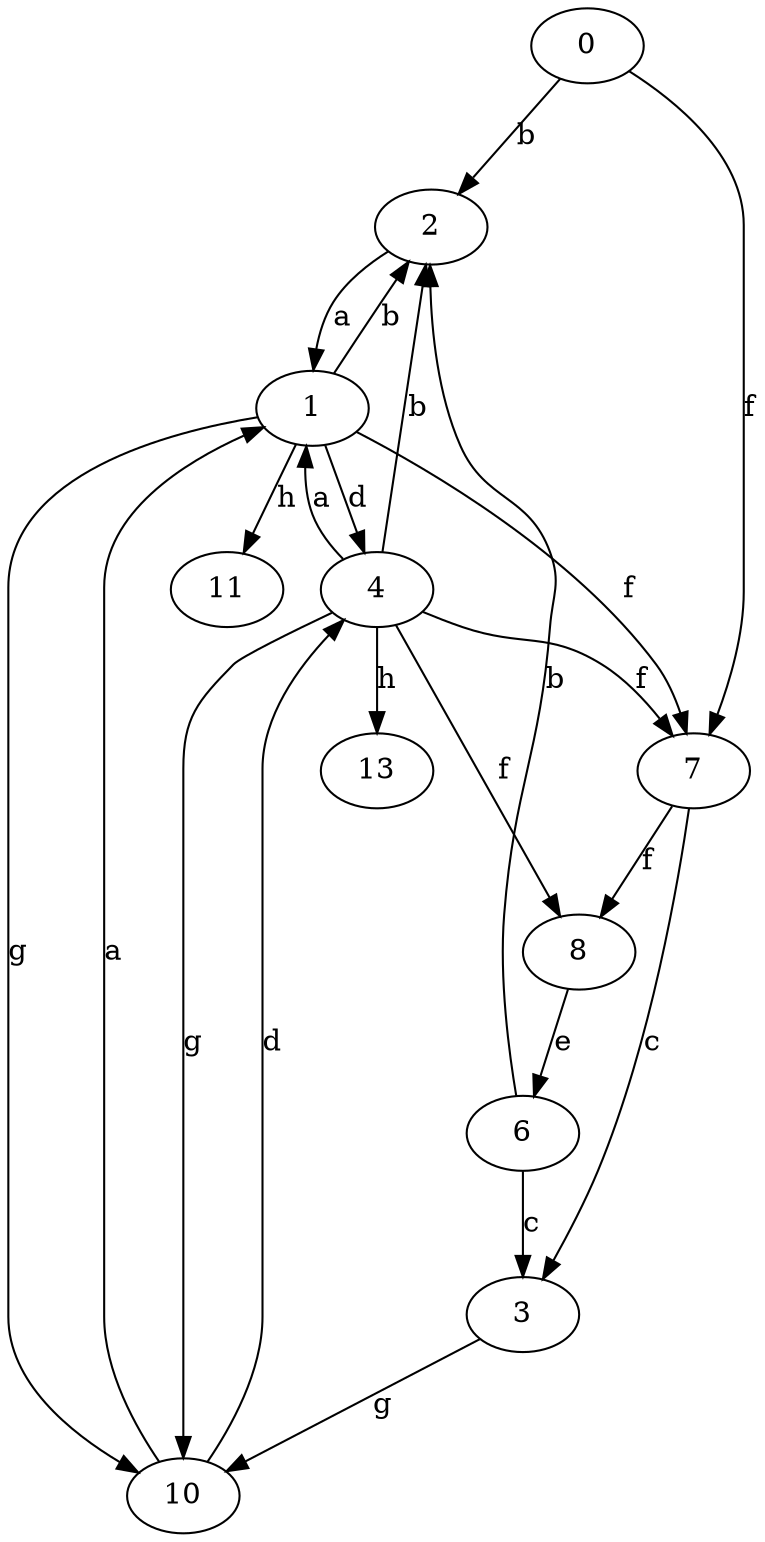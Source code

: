 strict digraph  {
0;
1;
2;
3;
4;
6;
7;
8;
10;
11;
13;
0 -> 2  [label=b];
0 -> 7  [label=f];
1 -> 2  [label=b];
1 -> 4  [label=d];
1 -> 7  [label=f];
1 -> 10  [label=g];
1 -> 11  [label=h];
2 -> 1  [label=a];
3 -> 10  [label=g];
4 -> 1  [label=a];
4 -> 2  [label=b];
4 -> 7  [label=f];
4 -> 8  [label=f];
4 -> 10  [label=g];
4 -> 13  [label=h];
6 -> 2  [label=b];
6 -> 3  [label=c];
7 -> 3  [label=c];
7 -> 8  [label=f];
8 -> 6  [label=e];
10 -> 1  [label=a];
10 -> 4  [label=d];
}
